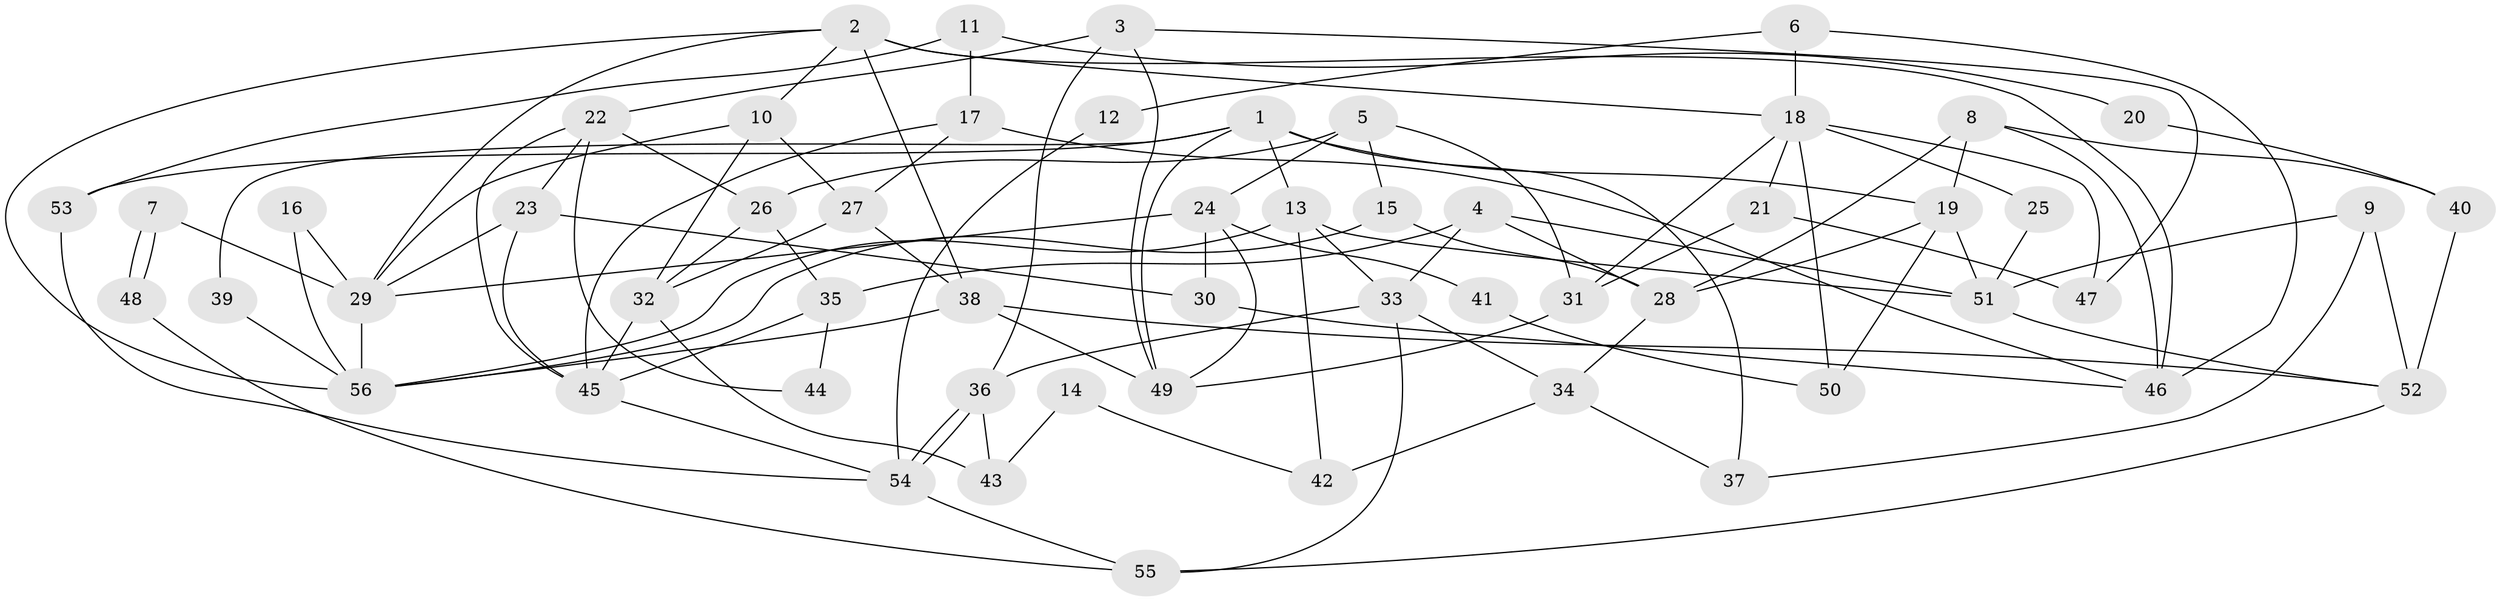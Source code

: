 // coarse degree distribution, {6: 0.17857142857142858, 10: 0.03571428571428571, 7: 0.03571428571428571, 4: 0.10714285714285714, 2: 0.2857142857142857, 8: 0.10714285714285714, 3: 0.21428571428571427, 5: 0.03571428571428571}
// Generated by graph-tools (version 1.1) at 2025/50/03/04/25 22:50:53]
// undirected, 56 vertices, 112 edges
graph export_dot {
  node [color=gray90,style=filled];
  1;
  2;
  3;
  4;
  5;
  6;
  7;
  8;
  9;
  10;
  11;
  12;
  13;
  14;
  15;
  16;
  17;
  18;
  19;
  20;
  21;
  22;
  23;
  24;
  25;
  26;
  27;
  28;
  29;
  30;
  31;
  32;
  33;
  34;
  35;
  36;
  37;
  38;
  39;
  40;
  41;
  42;
  43;
  44;
  45;
  46;
  47;
  48;
  49;
  50;
  51;
  52;
  53;
  54;
  55;
  56;
  1 -- 19;
  1 -- 49;
  1 -- 13;
  1 -- 37;
  1 -- 39;
  1 -- 53;
  2 -- 38;
  2 -- 56;
  2 -- 10;
  2 -- 18;
  2 -- 29;
  2 -- 46;
  3 -- 49;
  3 -- 22;
  3 -- 36;
  3 -- 47;
  4 -- 28;
  4 -- 33;
  4 -- 35;
  4 -- 51;
  5 -- 24;
  5 -- 26;
  5 -- 15;
  5 -- 31;
  6 -- 18;
  6 -- 46;
  6 -- 12;
  7 -- 48;
  7 -- 48;
  7 -- 29;
  8 -- 28;
  8 -- 46;
  8 -- 19;
  8 -- 40;
  9 -- 51;
  9 -- 52;
  9 -- 37;
  10 -- 29;
  10 -- 27;
  10 -- 32;
  11 -- 17;
  11 -- 53;
  11 -- 20;
  12 -- 54;
  13 -- 51;
  13 -- 33;
  13 -- 42;
  13 -- 56;
  14 -- 43;
  14 -- 42;
  15 -- 56;
  15 -- 28;
  16 -- 56;
  16 -- 29;
  17 -- 46;
  17 -- 45;
  17 -- 27;
  18 -- 47;
  18 -- 21;
  18 -- 25;
  18 -- 31;
  18 -- 50;
  19 -- 28;
  19 -- 50;
  19 -- 51;
  20 -- 40;
  21 -- 31;
  21 -- 47;
  22 -- 45;
  22 -- 26;
  22 -- 23;
  22 -- 44;
  23 -- 29;
  23 -- 30;
  23 -- 45;
  24 -- 49;
  24 -- 29;
  24 -- 30;
  24 -- 41;
  25 -- 51;
  26 -- 32;
  26 -- 35;
  27 -- 32;
  27 -- 38;
  28 -- 34;
  29 -- 56;
  30 -- 46;
  31 -- 49;
  32 -- 43;
  32 -- 45;
  33 -- 36;
  33 -- 34;
  33 -- 55;
  34 -- 37;
  34 -- 42;
  35 -- 45;
  35 -- 44;
  36 -- 54;
  36 -- 54;
  36 -- 43;
  38 -- 52;
  38 -- 49;
  38 -- 56;
  39 -- 56;
  40 -- 52;
  41 -- 50;
  45 -- 54;
  48 -- 55;
  51 -- 52;
  52 -- 55;
  53 -- 54;
  54 -- 55;
}
